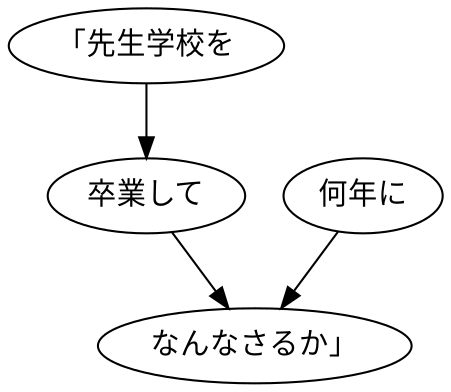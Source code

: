 digraph graph3099 {
	node0 [label="「先生学校を"];
	node1 [label="卒業して"];
	node2 [label="何年に"];
	node3 [label="なんなさるか」"];
	node0 -> node1;
	node1 -> node3;
	node2 -> node3;
}
